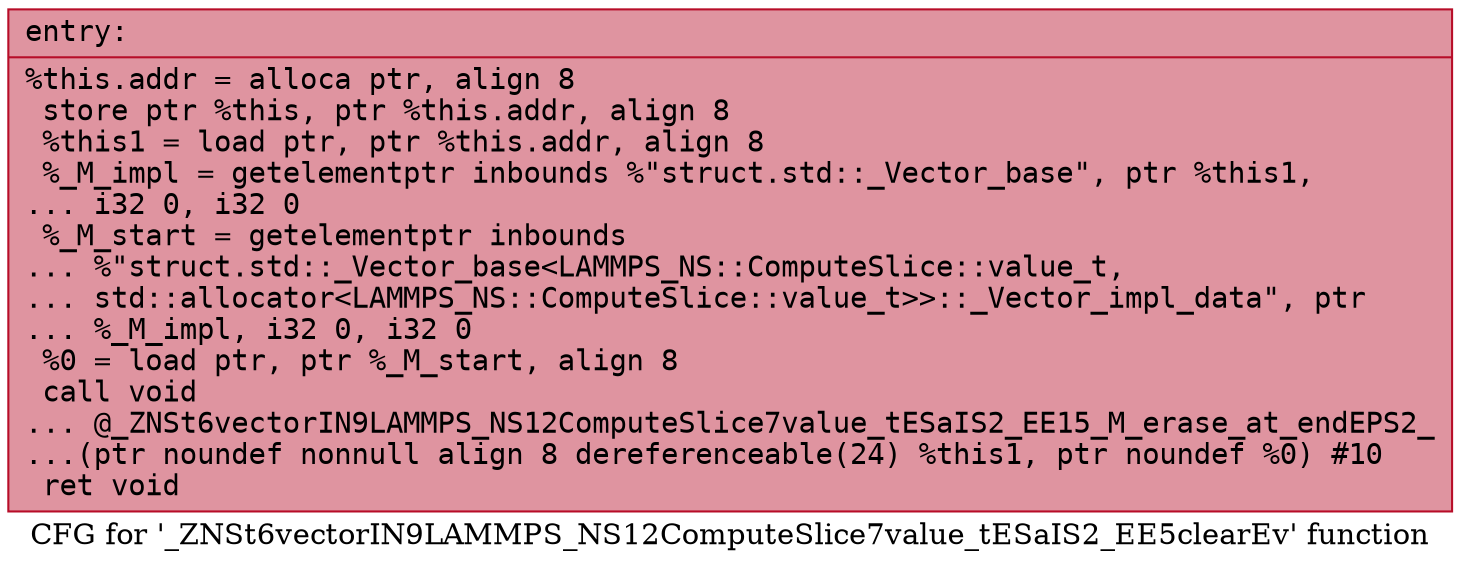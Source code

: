 digraph "CFG for '_ZNSt6vectorIN9LAMMPS_NS12ComputeSlice7value_tESaIS2_EE5clearEv' function" {
	label="CFG for '_ZNSt6vectorIN9LAMMPS_NS12ComputeSlice7value_tESaIS2_EE5clearEv' function";

	Node0x558104702f80 [shape=record,color="#b70d28ff", style=filled, fillcolor="#b70d2870" fontname="Courier",label="{entry:\l|  %this.addr = alloca ptr, align 8\l  store ptr %this, ptr %this.addr, align 8\l  %this1 = load ptr, ptr %this.addr, align 8\l  %_M_impl = getelementptr inbounds %\"struct.std::_Vector_base\", ptr %this1,\l... i32 0, i32 0\l  %_M_start = getelementptr inbounds\l... %\"struct.std::_Vector_base\<LAMMPS_NS::ComputeSlice::value_t,\l... std::allocator\<LAMMPS_NS::ComputeSlice::value_t\>\>::_Vector_impl_data\", ptr\l... %_M_impl, i32 0, i32 0\l  %0 = load ptr, ptr %_M_start, align 8\l  call void\l... @_ZNSt6vectorIN9LAMMPS_NS12ComputeSlice7value_tESaIS2_EE15_M_erase_at_endEPS2_\l...(ptr noundef nonnull align 8 dereferenceable(24) %this1, ptr noundef %0) #10\l  ret void\l}"];
}
